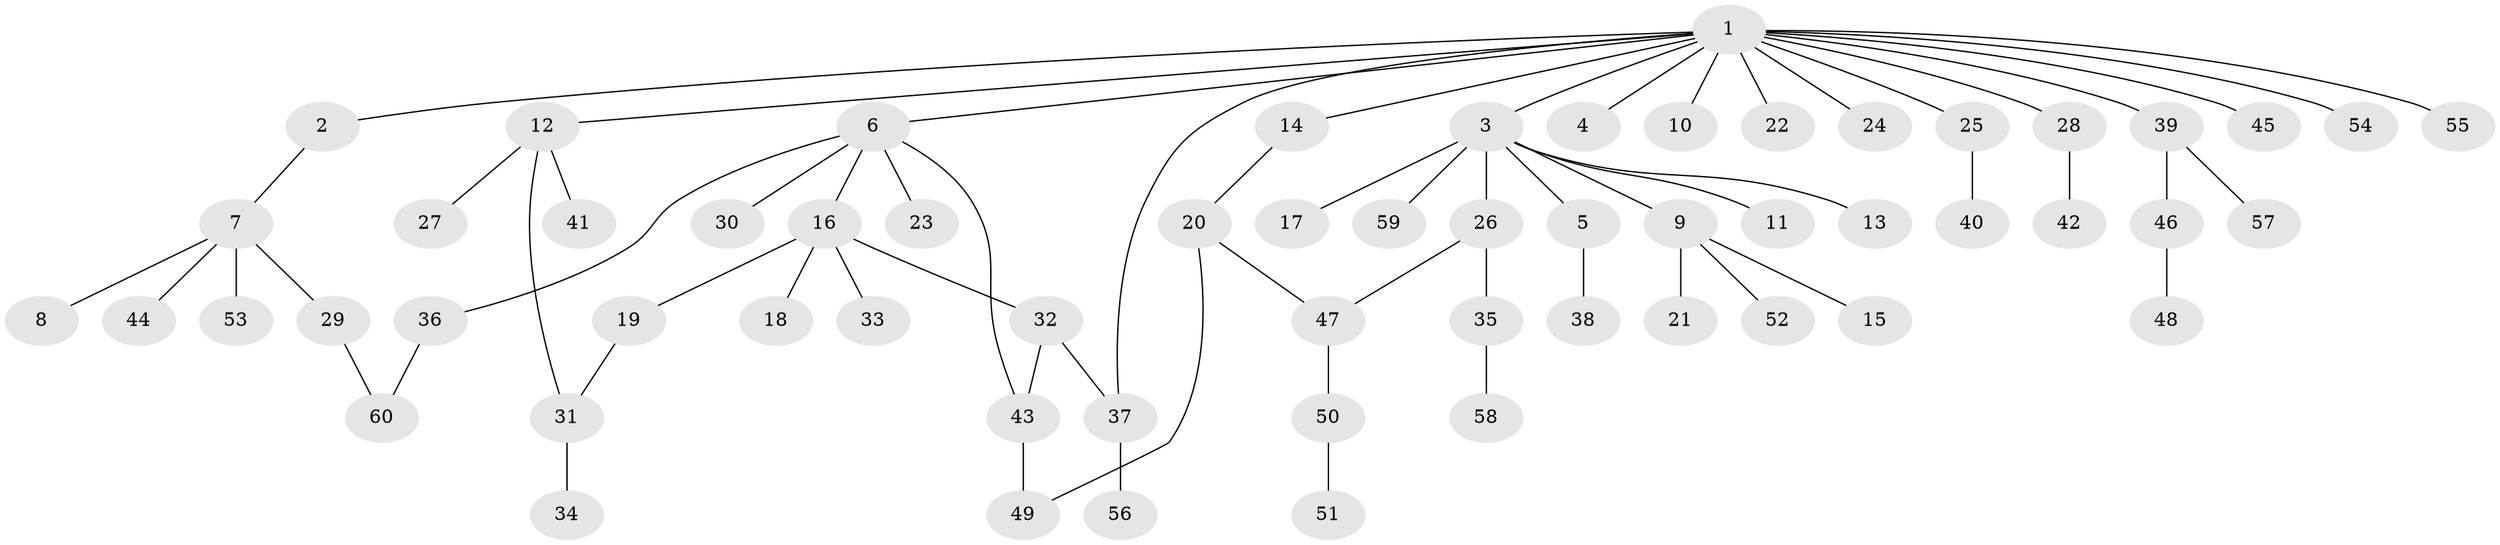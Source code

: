 // Generated by graph-tools (version 1.1) at 2025/35/03/09/25 02:35:39]
// undirected, 60 vertices, 65 edges
graph export_dot {
graph [start="1"]
  node [color=gray90,style=filled];
  1;
  2;
  3;
  4;
  5;
  6;
  7;
  8;
  9;
  10;
  11;
  12;
  13;
  14;
  15;
  16;
  17;
  18;
  19;
  20;
  21;
  22;
  23;
  24;
  25;
  26;
  27;
  28;
  29;
  30;
  31;
  32;
  33;
  34;
  35;
  36;
  37;
  38;
  39;
  40;
  41;
  42;
  43;
  44;
  45;
  46;
  47;
  48;
  49;
  50;
  51;
  52;
  53;
  54;
  55;
  56;
  57;
  58;
  59;
  60;
  1 -- 2;
  1 -- 3;
  1 -- 4;
  1 -- 6;
  1 -- 10;
  1 -- 12;
  1 -- 14;
  1 -- 22;
  1 -- 24;
  1 -- 25;
  1 -- 28;
  1 -- 37;
  1 -- 39;
  1 -- 45;
  1 -- 54;
  1 -- 55;
  2 -- 7;
  3 -- 5;
  3 -- 9;
  3 -- 11;
  3 -- 13;
  3 -- 17;
  3 -- 26;
  3 -- 59;
  5 -- 38;
  6 -- 16;
  6 -- 23;
  6 -- 30;
  6 -- 36;
  6 -- 43;
  7 -- 8;
  7 -- 29;
  7 -- 44;
  7 -- 53;
  9 -- 15;
  9 -- 21;
  9 -- 52;
  12 -- 27;
  12 -- 31;
  12 -- 41;
  14 -- 20;
  16 -- 18;
  16 -- 19;
  16 -- 32;
  16 -- 33;
  19 -- 31;
  20 -- 47;
  20 -- 49;
  25 -- 40;
  26 -- 35;
  26 -- 47;
  28 -- 42;
  29 -- 60;
  31 -- 34;
  32 -- 37;
  32 -- 43;
  35 -- 58;
  36 -- 60;
  37 -- 56;
  39 -- 46;
  39 -- 57;
  43 -- 49;
  46 -- 48;
  47 -- 50;
  50 -- 51;
}
